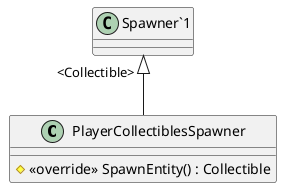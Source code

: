 @startuml
class PlayerCollectiblesSpawner {
    # <<override>> SpawnEntity() : Collectible
}
"Spawner`1" "<Collectible>" <|-- PlayerCollectiblesSpawner
@enduml
